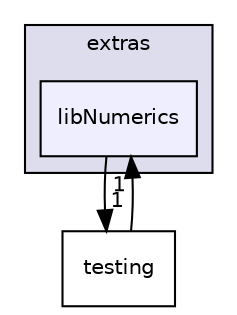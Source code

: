 digraph "src/third_party/orsa-fundamental_1.0/src/extras/libNumerics" {
  compound=true
  node [ fontsize="10", fontname="Helvetica"];
  edge [ labelfontsize="10", labelfontname="Helvetica"];
  subgraph clusterdir_01fbf893a95991415cb660355a93b011 {
    graph [ bgcolor="#ddddee", pencolor="black", label="extras" fontname="Helvetica", fontsize="10", URL="dir_01fbf893a95991415cb660355a93b011.html"]
  dir_20316c5ee7c39d0e1da87d8fc5151317 [shape=box, label="libNumerics", style="filled", fillcolor="#eeeeff", pencolor="black", URL="dir_20316c5ee7c39d0e1da87d8fc5151317.html"];
  }
  dir_d2857a8c39923ae6d1791e6162855108 [shape=box label="testing" URL="dir_d2857a8c39923ae6d1791e6162855108.html"];
  dir_20316c5ee7c39d0e1da87d8fc5151317->dir_d2857a8c39923ae6d1791e6162855108 [headlabel="1", labeldistance=1.5 headhref="dir_000019_000022.html"];
  dir_d2857a8c39923ae6d1791e6162855108->dir_20316c5ee7c39d0e1da87d8fc5151317 [headlabel="1", labeldistance=1.5 headhref="dir_000022_000019.html"];
}

